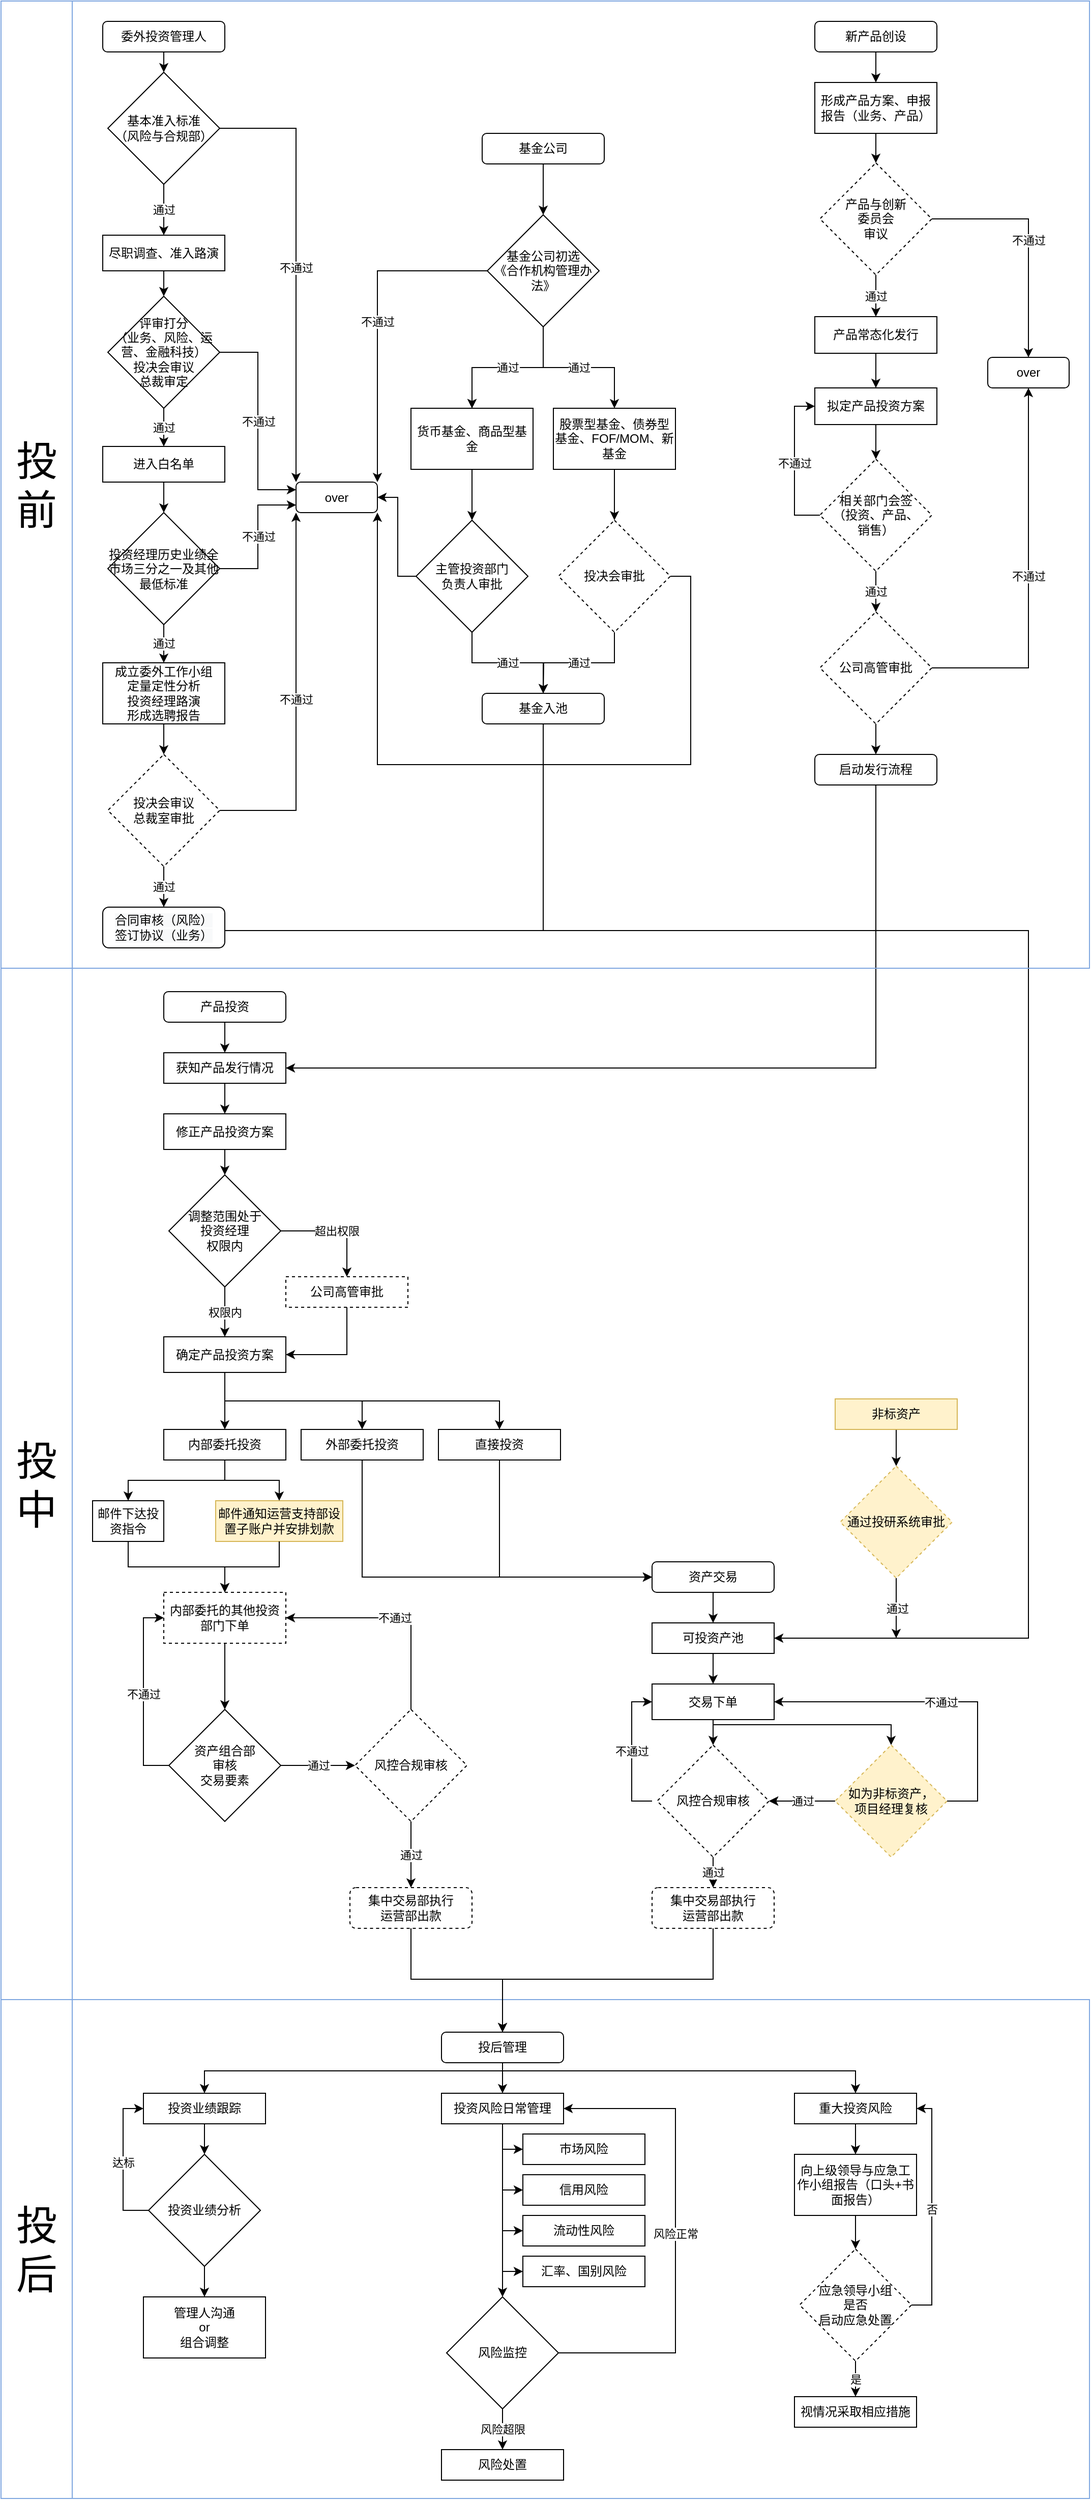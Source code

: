<mxfile version="14.1.8" type="github">
  <diagram id="uhXueF3WpJiIvvkvNbeo" name="Page-1">
    <mxGraphModel dx="976" dy="619" grid="1" gridSize="10" guides="1" tooltips="1" connect="1" arrows="1" fold="1" page="1" pageScale="1" pageWidth="827" pageHeight="1169" math="0" shadow="0">
      <root>
        <mxCell id="0" />
        <mxCell id="1" parent="0" />
        <mxCell id="JYWzP_5s_lCYPq6KCB7E-22" value="通过" style="edgeStyle=orthogonalEdgeStyle;rounded=0;orthogonalLoop=1;jettySize=auto;html=1;" parent="1" source="JYWzP_5s_lCYPq6KCB7E-2" target="JYWzP_5s_lCYPq6KCB7E-13" edge="1">
          <mxGeometry relative="1" as="geometry" />
        </mxCell>
        <mxCell id="JYWzP_5s_lCYPq6KCB7E-32" value="不通过" style="edgeStyle=orthogonalEdgeStyle;rounded=0;orthogonalLoop=1;jettySize=auto;html=1;entryX=0;entryY=0;entryDx=0;entryDy=0;" parent="1" source="JYWzP_5s_lCYPq6KCB7E-2" target="JYWzP_5s_lCYPq6KCB7E-31" edge="1">
          <mxGeometry relative="1" as="geometry" />
        </mxCell>
        <mxCell id="JYWzP_5s_lCYPq6KCB7E-2" value="基本准入标准&lt;br&gt;（风险与合规部）" style="rhombus;whiteSpace=wrap;html=1;" parent="1" vertex="1">
          <mxGeometry x="245" y="227" width="110" height="110" as="geometry" />
        </mxCell>
        <mxCell id="JYWzP_5s_lCYPq6KCB7E-3" value="" style="endArrow=classic;html=1;exitX=0.5;exitY=1;exitDx=0;exitDy=0;exitPerimeter=0;" parent="1" source="JYWzP_5s_lCYPq6KCB7E-21" target="JYWzP_5s_lCYPq6KCB7E-2" edge="1">
          <mxGeometry width="50" height="50" relative="1" as="geometry">
            <mxPoint x="300" y="187" as="sourcePoint" />
            <mxPoint x="610" y="297" as="targetPoint" />
          </mxGeometry>
        </mxCell>
        <mxCell id="JYWzP_5s_lCYPq6KCB7E-17" value="" style="edgeStyle=orthogonalEdgeStyle;rounded=0;orthogonalLoop=1;jettySize=auto;html=1;" parent="1" source="JYWzP_5s_lCYPq6KCB7E-13" target="JYWzP_5s_lCYPq6KCB7E-16" edge="1">
          <mxGeometry relative="1" as="geometry" />
        </mxCell>
        <mxCell id="JYWzP_5s_lCYPq6KCB7E-13" value="尽职调查、准入路演" style="whiteSpace=wrap;html=1;" parent="1" vertex="1">
          <mxGeometry x="240" y="387" width="120" height="35" as="geometry" />
        </mxCell>
        <mxCell id="JYWzP_5s_lCYPq6KCB7E-19" value="通过" style="edgeStyle=orthogonalEdgeStyle;rounded=0;orthogonalLoop=1;jettySize=auto;html=1;" parent="1" source="JYWzP_5s_lCYPq6KCB7E-16" target="JYWzP_5s_lCYPq6KCB7E-18" edge="1">
          <mxGeometry relative="1" as="geometry" />
        </mxCell>
        <mxCell id="JYWzP_5s_lCYPq6KCB7E-33" value="不通过" style="edgeStyle=orthogonalEdgeStyle;rounded=0;orthogonalLoop=1;jettySize=auto;html=1;entryX=0;entryY=0.25;entryDx=0;entryDy=0;" parent="1" source="JYWzP_5s_lCYPq6KCB7E-16" target="JYWzP_5s_lCYPq6KCB7E-31" edge="1">
          <mxGeometry relative="1" as="geometry">
            <mxPoint x="520" y="497" as="targetPoint" />
          </mxGeometry>
        </mxCell>
        <mxCell id="JYWzP_5s_lCYPq6KCB7E-16" value="评审打分&lt;br&gt;（业务、风险、运营、金融科技）&lt;br&gt;投决会审议&lt;br&gt;总裁审定" style="rhombus;whiteSpace=wrap;html=1;" parent="1" vertex="1">
          <mxGeometry x="245" y="447" width="110" height="110" as="geometry" />
        </mxCell>
        <mxCell id="JYWzP_5s_lCYPq6KCB7E-24" value="" style="edgeStyle=orthogonalEdgeStyle;rounded=0;orthogonalLoop=1;jettySize=auto;html=1;" parent="1" source="JYWzP_5s_lCYPq6KCB7E-18" target="JYWzP_5s_lCYPq6KCB7E-23" edge="1">
          <mxGeometry relative="1" as="geometry" />
        </mxCell>
        <mxCell id="JYWzP_5s_lCYPq6KCB7E-18" value="进入白名单" style="whiteSpace=wrap;html=1;" parent="1" vertex="1">
          <mxGeometry x="240" y="594.5" width="120" height="35" as="geometry" />
        </mxCell>
        <mxCell id="JYWzP_5s_lCYPq6KCB7E-21" value="委外投资管理人" style="rounded=1;whiteSpace=wrap;html=1;" parent="1" vertex="1">
          <mxGeometry x="240" y="177" width="120" height="30" as="geometry" />
        </mxCell>
        <mxCell id="JYWzP_5s_lCYPq6KCB7E-26" value="通过" style="edgeStyle=orthogonalEdgeStyle;rounded=0;orthogonalLoop=1;jettySize=auto;html=1;exitX=0.5;exitY=1;exitDx=0;exitDy=0;" parent="1" source="JYWzP_5s_lCYPq6KCB7E-23" target="JYWzP_5s_lCYPq6KCB7E-25" edge="1">
          <mxGeometry relative="1" as="geometry">
            <mxPoint x="300" y="818" as="sourcePoint" />
          </mxGeometry>
        </mxCell>
        <mxCell id="JYWzP_5s_lCYPq6KCB7E-34" value="不通过" style="edgeStyle=orthogonalEdgeStyle;rounded=0;orthogonalLoop=1;jettySize=auto;html=1;entryX=0;entryY=0.75;entryDx=0;entryDy=0;" parent="1" source="JYWzP_5s_lCYPq6KCB7E-23" target="JYWzP_5s_lCYPq6KCB7E-31" edge="1">
          <mxGeometry relative="1" as="geometry" />
        </mxCell>
        <mxCell id="JYWzP_5s_lCYPq6KCB7E-23" value="投资经理历史业绩全市场三分之一及其他最低标准" style="rhombus;whiteSpace=wrap;html=1;" parent="1" vertex="1">
          <mxGeometry x="245" y="659.5" width="110" height="110" as="geometry" />
        </mxCell>
        <mxCell id="JYWzP_5s_lCYPq6KCB7E-28" value="" style="edgeStyle=orthogonalEdgeStyle;rounded=0;orthogonalLoop=1;jettySize=auto;html=1;" parent="1" source="JYWzP_5s_lCYPq6KCB7E-25" target="JYWzP_5s_lCYPq6KCB7E-27" edge="1">
          <mxGeometry relative="1" as="geometry" />
        </mxCell>
        <mxCell id="JYWzP_5s_lCYPq6KCB7E-25" value="成立委外工作小组&lt;br&gt;定量定性分析&lt;br&gt;投资经理路演&lt;br&gt;形成选聘报告" style="whiteSpace=wrap;html=1;" parent="1" vertex="1">
          <mxGeometry x="240" y="807" width="120" height="60" as="geometry" />
        </mxCell>
        <mxCell id="JYWzP_5s_lCYPq6KCB7E-30" value="通过" style="edgeStyle=orthogonalEdgeStyle;rounded=0;orthogonalLoop=1;jettySize=auto;html=1;entryX=0.5;entryY=0;entryDx=0;entryDy=0;" parent="1" source="JYWzP_5s_lCYPq6KCB7E-27" target="JYWzP_5s_lCYPq6KCB7E-52" edge="1">
          <mxGeometry relative="1" as="geometry">
            <mxPoint x="300" y="1097" as="targetPoint" />
          </mxGeometry>
        </mxCell>
        <mxCell id="JYWzP_5s_lCYPq6KCB7E-35" value="不通过" style="edgeStyle=orthogonalEdgeStyle;rounded=0;orthogonalLoop=1;jettySize=auto;html=1;entryX=0;entryY=1;entryDx=0;entryDy=0;" parent="1" source="JYWzP_5s_lCYPq6KCB7E-27" target="JYWzP_5s_lCYPq6KCB7E-31" edge="1">
          <mxGeometry relative="1" as="geometry" />
        </mxCell>
        <mxCell id="JYWzP_5s_lCYPq6KCB7E-27" value="投决会审议&lt;br&gt;总裁室审批" style="rhombus;whiteSpace=wrap;html=1;dashed=1;" parent="1" vertex="1">
          <mxGeometry x="245" y="897" width="110" height="110" as="geometry" />
        </mxCell>
        <mxCell id="JYWzP_5s_lCYPq6KCB7E-31" value="over" style="rounded=1;whiteSpace=wrap;html=1;" parent="1" vertex="1">
          <mxGeometry x="430" y="629.5" width="80" height="30" as="geometry" />
        </mxCell>
        <mxCell id="JYWzP_5s_lCYPq6KCB7E-38" value="" style="edgeStyle=orthogonalEdgeStyle;rounded=0;orthogonalLoop=1;jettySize=auto;html=1;entryX=0.5;entryY=0;entryDx=0;entryDy=0;" parent="1" source="JYWzP_5s_lCYPq6KCB7E-36" target="JYWzP_5s_lCYPq6KCB7E-39" edge="1">
          <mxGeometry relative="1" as="geometry">
            <mxPoint x="673" y="372" as="targetPoint" />
          </mxGeometry>
        </mxCell>
        <mxCell id="JYWzP_5s_lCYPq6KCB7E-36" value="基金公司" style="rounded=1;whiteSpace=wrap;html=1;" parent="1" vertex="1">
          <mxGeometry x="613" y="287" width="120" height="30" as="geometry" />
        </mxCell>
        <mxCell id="JYWzP_5s_lCYPq6KCB7E-41" value="" style="edgeStyle=orthogonalEdgeStyle;rounded=0;orthogonalLoop=1;jettySize=auto;html=1;" parent="1" source="JYWzP_5s_lCYPq6KCB7E-39" target="JYWzP_5s_lCYPq6KCB7E-40" edge="1">
          <mxGeometry relative="1" as="geometry" />
        </mxCell>
        <mxCell id="JYWzP_5s_lCYPq6KCB7E-42" value="通过" style="edgeStyle=orthogonalEdgeStyle;rounded=0;orthogonalLoop=1;jettySize=auto;html=1;" parent="1" source="JYWzP_5s_lCYPq6KCB7E-39" target="JYWzP_5s_lCYPq6KCB7E-40" edge="1">
          <mxGeometry relative="1" as="geometry" />
        </mxCell>
        <mxCell id="JYWzP_5s_lCYPq6KCB7E-44" value="通过" style="edgeStyle=orthogonalEdgeStyle;rounded=0;orthogonalLoop=1;jettySize=auto;html=1;" parent="1" source="JYWzP_5s_lCYPq6KCB7E-39" target="JYWzP_5s_lCYPq6KCB7E-43" edge="1">
          <mxGeometry relative="1" as="geometry" />
        </mxCell>
        <mxCell id="JYWzP_5s_lCYPq6KCB7E-55" value="不通过" style="edgeStyle=orthogonalEdgeStyle;rounded=0;orthogonalLoop=1;jettySize=auto;html=1;entryX=1;entryY=0;entryDx=0;entryDy=0;" parent="1" source="JYWzP_5s_lCYPq6KCB7E-39" target="JYWzP_5s_lCYPq6KCB7E-31" edge="1">
          <mxGeometry relative="1" as="geometry">
            <mxPoint x="540" y="729.5" as="targetPoint" />
          </mxGeometry>
        </mxCell>
        <mxCell id="JYWzP_5s_lCYPq6KCB7E-39" value="基金公司初选&lt;br&gt;《合作机构管理办法》" style="rhombus;whiteSpace=wrap;html=1;" parent="1" vertex="1">
          <mxGeometry x="618" y="367" width="110" height="110" as="geometry" />
        </mxCell>
        <mxCell id="JYWzP_5s_lCYPq6KCB7E-46" value="" style="edgeStyle=orthogonalEdgeStyle;rounded=0;orthogonalLoop=1;jettySize=auto;html=1;" parent="1" source="JYWzP_5s_lCYPq6KCB7E-40" target="JYWzP_5s_lCYPq6KCB7E-45" edge="1">
          <mxGeometry relative="1" as="geometry" />
        </mxCell>
        <mxCell id="JYWzP_5s_lCYPq6KCB7E-40" value="货币基金、商品型基金" style="whiteSpace=wrap;html=1;" parent="1" vertex="1">
          <mxGeometry x="543" y="557" width="120" height="60" as="geometry" />
        </mxCell>
        <mxCell id="JYWzP_5s_lCYPq6KCB7E-48" value="" style="edgeStyle=orthogonalEdgeStyle;rounded=0;orthogonalLoop=1;jettySize=auto;html=1;" parent="1" source="JYWzP_5s_lCYPq6KCB7E-43" target="JYWzP_5s_lCYPq6KCB7E-47" edge="1">
          <mxGeometry relative="1" as="geometry" />
        </mxCell>
        <mxCell id="JYWzP_5s_lCYPq6KCB7E-43" value="股票型基金、债券型基金、FOF/MOM、新基金" style="whiteSpace=wrap;html=1;" parent="1" vertex="1">
          <mxGeometry x="683" y="557" width="120" height="60" as="geometry" />
        </mxCell>
        <mxCell id="JYWzP_5s_lCYPq6KCB7E-53" value="通过" style="edgeStyle=orthogonalEdgeStyle;rounded=0;orthogonalLoop=1;jettySize=auto;html=1;entryX=0.5;entryY=0;entryDx=0;entryDy=0;" parent="1" source="JYWzP_5s_lCYPq6KCB7E-45" target="JYWzP_5s_lCYPq6KCB7E-51" edge="1">
          <mxGeometry relative="1" as="geometry" />
        </mxCell>
        <mxCell id="JYWzP_5s_lCYPq6KCB7E-58" style="edgeStyle=orthogonalEdgeStyle;rounded=0;orthogonalLoop=1;jettySize=auto;html=1;entryX=1;entryY=0.5;entryDx=0;entryDy=0;" parent="1" source="JYWzP_5s_lCYPq6KCB7E-45" target="JYWzP_5s_lCYPq6KCB7E-31" edge="1">
          <mxGeometry relative="1" as="geometry">
            <Array as="points">
              <mxPoint x="530" y="722" />
              <mxPoint x="530" y="644" />
            </Array>
          </mxGeometry>
        </mxCell>
        <mxCell id="JYWzP_5s_lCYPq6KCB7E-45" value="主管投资部门&lt;br&gt;负责人审批" style="rhombus;whiteSpace=wrap;html=1;" parent="1" vertex="1">
          <mxGeometry x="548" y="667" width="110" height="110" as="geometry" />
        </mxCell>
        <mxCell id="JYWzP_5s_lCYPq6KCB7E-54" value="通过" style="edgeStyle=orthogonalEdgeStyle;rounded=0;orthogonalLoop=1;jettySize=auto;html=1;exitX=0.5;exitY=1;exitDx=0;exitDy=0;" parent="1" source="JYWzP_5s_lCYPq6KCB7E-47" edge="1">
          <mxGeometry relative="1" as="geometry">
            <mxPoint x="673" y="837" as="targetPoint" />
          </mxGeometry>
        </mxCell>
        <mxCell id="JYWzP_5s_lCYPq6KCB7E-59" style="edgeStyle=orthogonalEdgeStyle;rounded=0;orthogonalLoop=1;jettySize=auto;html=1;entryX=1;entryY=1;entryDx=0;entryDy=0;exitX=1;exitY=0.5;exitDx=0;exitDy=0;" parent="1" source="JYWzP_5s_lCYPq6KCB7E-47" target="JYWzP_5s_lCYPq6KCB7E-31" edge="1">
          <mxGeometry relative="1" as="geometry">
            <Array as="points">
              <mxPoint x="818" y="722" />
              <mxPoint x="818" y="907" />
              <mxPoint x="510" y="907" />
            </Array>
          </mxGeometry>
        </mxCell>
        <mxCell id="JYWzP_5s_lCYPq6KCB7E-47" value="投决会审批" style="rhombus;whiteSpace=wrap;html=1;dashed=1;" parent="1" vertex="1">
          <mxGeometry x="688" y="667" width="110" height="110" as="geometry" />
        </mxCell>
        <mxCell id="JYWzP_5s_lCYPq6KCB7E-110" style="edgeStyle=orthogonalEdgeStyle;rounded=0;orthogonalLoop=1;jettySize=auto;html=1;exitX=0.5;exitY=1;exitDx=0;exitDy=0;entryX=1;entryY=0.5;entryDx=0;entryDy=0;" parent="1" source="JYWzP_5s_lCYPq6KCB7E-51" target="JYWzP_5s_lCYPq6KCB7E-105" edge="1">
          <mxGeometry relative="1" as="geometry">
            <mxPoint x="1720" y="1587" as="targetPoint" />
            <Array as="points">
              <mxPoint x="673" y="1070" />
              <mxPoint x="1150" y="1070" />
              <mxPoint x="1150" y="1765" />
            </Array>
          </mxGeometry>
        </mxCell>
        <mxCell id="JYWzP_5s_lCYPq6KCB7E-51" value="基金入池" style="rounded=1;whiteSpace=wrap;html=1;" parent="1" vertex="1">
          <mxGeometry x="613" y="837" width="120" height="30" as="geometry" />
        </mxCell>
        <mxCell id="JYWzP_5s_lCYPq6KCB7E-109" style="edgeStyle=orthogonalEdgeStyle;rounded=0;orthogonalLoop=1;jettySize=auto;html=1;entryX=0;entryY=0.5;entryDx=0;entryDy=0;exitX=1;exitY=0.5;exitDx=0;exitDy=0;" parent="1" source="JYWzP_5s_lCYPq6KCB7E-52" target="JYWzP_5s_lCYPq6KCB7E-105" edge="1">
          <mxGeometry relative="1" as="geometry">
            <Array as="points">
              <mxPoint x="360" y="1070" />
              <mxPoint x="1150" y="1070" />
              <mxPoint x="1150" y="1765" />
            </Array>
          </mxGeometry>
        </mxCell>
        <mxCell id="JYWzP_5s_lCYPq6KCB7E-52" value="&#xa;&#xa;&lt;span style=&quot;color: rgb(0, 0, 0); font-family: helvetica; font-size: 12px; font-style: normal; font-weight: 400; letter-spacing: normal; text-align: center; text-indent: 0px; text-transform: none; word-spacing: 0px; background-color: rgb(248, 249, 250); display: inline; float: none;&quot;&gt;合同审核（风险）&lt;/span&gt;&lt;br style=&quot;color: rgb(0, 0, 0); font-family: helvetica; font-size: 12px; font-style: normal; font-weight: 400; letter-spacing: normal; text-align: center; text-indent: 0px; text-transform: none; word-spacing: 0px; background-color: rgb(248, 249, 250);&quot;&gt;&lt;span style=&quot;color: rgb(0, 0, 0); font-family: helvetica; font-size: 12px; font-style: normal; font-weight: 400; letter-spacing: normal; text-align: center; text-indent: 0px; text-transform: none; word-spacing: 0px; background-color: rgb(248, 249, 250); display: inline; float: none;&quot;&gt;签订协议（业务）&lt;/span&gt;&#xa;&#xa;" style="rounded=1;whiteSpace=wrap;html=1;" parent="1" vertex="1">
          <mxGeometry x="240" y="1047" width="120" height="40" as="geometry" />
        </mxCell>
        <mxCell id="JYWzP_5s_lCYPq6KCB7E-65" style="edgeStyle=orthogonalEdgeStyle;rounded=0;orthogonalLoop=1;jettySize=auto;html=1;entryX=0.5;entryY=0;entryDx=0;entryDy=0;" parent="1" source="JYWzP_5s_lCYPq6KCB7E-61" target="JYWzP_5s_lCYPq6KCB7E-62" edge="1">
          <mxGeometry relative="1" as="geometry" />
        </mxCell>
        <mxCell id="JYWzP_5s_lCYPq6KCB7E-61" value="新产品创设" style="rounded=1;whiteSpace=wrap;html=1;" parent="1" vertex="1">
          <mxGeometry x="940" y="177" width="120" height="30" as="geometry" />
        </mxCell>
        <mxCell id="JYWzP_5s_lCYPq6KCB7E-64" value="" style="edgeStyle=orthogonalEdgeStyle;rounded=0;orthogonalLoop=1;jettySize=auto;html=1;" parent="1" source="JYWzP_5s_lCYPq6KCB7E-62" target="JYWzP_5s_lCYPq6KCB7E-63" edge="1">
          <mxGeometry relative="1" as="geometry" />
        </mxCell>
        <mxCell id="JYWzP_5s_lCYPq6KCB7E-62" value="形成产品方案、申报报告（业务、产品）" style="rounded=0;whiteSpace=wrap;html=1;" parent="1" vertex="1">
          <mxGeometry x="940" y="237" width="120" height="50" as="geometry" />
        </mxCell>
        <mxCell id="JYWzP_5s_lCYPq6KCB7E-68" value="通过" style="edgeStyle=orthogonalEdgeStyle;rounded=0;orthogonalLoop=1;jettySize=auto;html=1;" parent="1" source="JYWzP_5s_lCYPq6KCB7E-63" target="JYWzP_5s_lCYPq6KCB7E-67" edge="1">
          <mxGeometry relative="1" as="geometry" />
        </mxCell>
        <mxCell id="JYWzP_5s_lCYPq6KCB7E-79" value="不通过" style="edgeStyle=orthogonalEdgeStyle;rounded=0;orthogonalLoop=1;jettySize=auto;html=1;entryX=0.5;entryY=0;entryDx=0;entryDy=0;" parent="1" source="JYWzP_5s_lCYPq6KCB7E-63" target="JYWzP_5s_lCYPq6KCB7E-78" edge="1">
          <mxGeometry relative="1" as="geometry" />
        </mxCell>
        <mxCell id="JYWzP_5s_lCYPq6KCB7E-63" value="产品与创新&lt;br&gt;委员会&lt;br&gt;审议" style="rhombus;whiteSpace=wrap;html=1;rounded=0;dashed=1;" parent="1" vertex="1">
          <mxGeometry x="945" y="316" width="110" height="110" as="geometry" />
        </mxCell>
        <mxCell id="JYWzP_5s_lCYPq6KCB7E-70" value="" style="edgeStyle=orthogonalEdgeStyle;rounded=0;orthogonalLoop=1;jettySize=auto;html=1;" parent="1" source="JYWzP_5s_lCYPq6KCB7E-67" target="JYWzP_5s_lCYPq6KCB7E-69" edge="1">
          <mxGeometry relative="1" as="geometry" />
        </mxCell>
        <mxCell id="JYWzP_5s_lCYPq6KCB7E-67" value="产品常态化发行" style="whiteSpace=wrap;html=1;rounded=0;" parent="1" vertex="1">
          <mxGeometry x="940" y="467" width="120" height="36" as="geometry" />
        </mxCell>
        <mxCell id="JYWzP_5s_lCYPq6KCB7E-72" value="" style="edgeStyle=orthogonalEdgeStyle;rounded=0;orthogonalLoop=1;jettySize=auto;html=1;" parent="1" source="JYWzP_5s_lCYPq6KCB7E-69" target="JYWzP_5s_lCYPq6KCB7E-71" edge="1">
          <mxGeometry relative="1" as="geometry" />
        </mxCell>
        <mxCell id="JYWzP_5s_lCYPq6KCB7E-69" value="拟定产品投资方案" style="whiteSpace=wrap;html=1;rounded=0;" parent="1" vertex="1">
          <mxGeometry x="940" y="537" width="120" height="36" as="geometry" />
        </mxCell>
        <mxCell id="JYWzP_5s_lCYPq6KCB7E-74" value="通过" style="edgeStyle=orthogonalEdgeStyle;rounded=0;orthogonalLoop=1;jettySize=auto;html=1;" parent="1" source="JYWzP_5s_lCYPq6KCB7E-71" target="JYWzP_5s_lCYPq6KCB7E-73" edge="1">
          <mxGeometry relative="1" as="geometry" />
        </mxCell>
        <mxCell id="JYWzP_5s_lCYPq6KCB7E-75" value="不通过" style="edgeStyle=orthogonalEdgeStyle;rounded=0;orthogonalLoop=1;jettySize=auto;html=1;entryX=0;entryY=0.5;entryDx=0;entryDy=0;exitX=0;exitY=0.5;exitDx=0;exitDy=0;" parent="1" source="JYWzP_5s_lCYPq6KCB7E-71" target="JYWzP_5s_lCYPq6KCB7E-69" edge="1">
          <mxGeometry relative="1" as="geometry" />
        </mxCell>
        <mxCell id="JYWzP_5s_lCYPq6KCB7E-71" value="相关部门会签&lt;br&gt;（投资、产品、&lt;br&gt;销售）" style="rhombus;whiteSpace=wrap;html=1;rounded=0;dashed=1;" parent="1" vertex="1">
          <mxGeometry x="945" y="607" width="110" height="110" as="geometry" />
        </mxCell>
        <mxCell id="JYWzP_5s_lCYPq6KCB7E-77" value="" style="edgeStyle=orthogonalEdgeStyle;rounded=0;orthogonalLoop=1;jettySize=auto;html=1;entryX=0.5;entryY=0;entryDx=0;entryDy=0;" parent="1" source="JYWzP_5s_lCYPq6KCB7E-73" target="JYWzP_5s_lCYPq6KCB7E-81" edge="1">
          <mxGeometry relative="1" as="geometry">
            <mxPoint x="1000" y="901" as="targetPoint" />
          </mxGeometry>
        </mxCell>
        <mxCell id="JYWzP_5s_lCYPq6KCB7E-80" value="不通过" style="edgeStyle=orthogonalEdgeStyle;rounded=0;orthogonalLoop=1;jettySize=auto;html=1;entryX=0.5;entryY=1;entryDx=0;entryDy=0;" parent="1" source="JYWzP_5s_lCYPq6KCB7E-73" target="JYWzP_5s_lCYPq6KCB7E-78" edge="1">
          <mxGeometry relative="1" as="geometry" />
        </mxCell>
        <mxCell id="JYWzP_5s_lCYPq6KCB7E-73" value="公司高管审批" style="rhombus;whiteSpace=wrap;html=1;rounded=0;dashed=1;" parent="1" vertex="1">
          <mxGeometry x="945" y="757" width="110" height="110" as="geometry" />
        </mxCell>
        <mxCell id="JYWzP_5s_lCYPq6KCB7E-78" value="over" style="rounded=1;whiteSpace=wrap;html=1;" parent="1" vertex="1">
          <mxGeometry x="1110" y="507" width="80" height="30" as="geometry" />
        </mxCell>
        <mxCell id="JYWzP_5s_lCYPq6KCB7E-85" style="edgeStyle=orthogonalEdgeStyle;rounded=0;orthogonalLoop=1;jettySize=auto;html=1;entryX=1;entryY=0.5;entryDx=0;entryDy=0;" parent="1" source="JYWzP_5s_lCYPq6KCB7E-81" target="JYWzP_5s_lCYPq6KCB7E-83" edge="1">
          <mxGeometry relative="1" as="geometry">
            <Array as="points">
              <mxPoint x="1000" y="1205" />
            </Array>
          </mxGeometry>
        </mxCell>
        <mxCell id="JYWzP_5s_lCYPq6KCB7E-81" value="启动发行流程" style="rounded=1;whiteSpace=wrap;html=1;" parent="1" vertex="1">
          <mxGeometry x="940" y="897" width="120" height="30" as="geometry" />
        </mxCell>
        <mxCell id="JYWzP_5s_lCYPq6KCB7E-84" style="edgeStyle=orthogonalEdgeStyle;rounded=0;orthogonalLoop=1;jettySize=auto;html=1;exitX=0.5;exitY=1;exitDx=0;exitDy=0;entryX=0.5;entryY=0;entryDx=0;entryDy=0;" parent="1" source="JYWzP_5s_lCYPq6KCB7E-82" target="JYWzP_5s_lCYPq6KCB7E-83" edge="1">
          <mxGeometry relative="1" as="geometry" />
        </mxCell>
        <mxCell id="JYWzP_5s_lCYPq6KCB7E-82" value="产品投资" style="rounded=1;whiteSpace=wrap;html=1;" parent="1" vertex="1">
          <mxGeometry x="300" y="1130" width="120" height="30" as="geometry" />
        </mxCell>
        <mxCell id="JYWzP_5s_lCYPq6KCB7E-87" value="" style="edgeStyle=orthogonalEdgeStyle;rounded=0;orthogonalLoop=1;jettySize=auto;html=1;" parent="1" source="JYWzP_5s_lCYPq6KCB7E-83" target="JYWzP_5s_lCYPq6KCB7E-86" edge="1">
          <mxGeometry relative="1" as="geometry" />
        </mxCell>
        <mxCell id="JYWzP_5s_lCYPq6KCB7E-83" value="获知产品发行情况" style="rounded=0;whiteSpace=wrap;html=1;" parent="1" vertex="1">
          <mxGeometry x="300" y="1190" width="120" height="30" as="geometry" />
        </mxCell>
        <mxCell id="JYWzP_5s_lCYPq6KCB7E-90" value="" style="edgeStyle=orthogonalEdgeStyle;rounded=0;orthogonalLoop=1;jettySize=auto;html=1;" parent="1" source="JYWzP_5s_lCYPq6KCB7E-86" target="JYWzP_5s_lCYPq6KCB7E-89" edge="1">
          <mxGeometry relative="1" as="geometry" />
        </mxCell>
        <mxCell id="JYWzP_5s_lCYPq6KCB7E-86" value="修正产品投资方案" style="whiteSpace=wrap;html=1;rounded=0;" parent="1" vertex="1">
          <mxGeometry x="300" y="1250" width="120" height="35" as="geometry" />
        </mxCell>
        <mxCell id="JYWzP_5s_lCYPq6KCB7E-92" value="权限内" style="edgeStyle=orthogonalEdgeStyle;rounded=0;orthogonalLoop=1;jettySize=auto;html=1;" parent="1" source="JYWzP_5s_lCYPq6KCB7E-89" target="JYWzP_5s_lCYPq6KCB7E-91" edge="1">
          <mxGeometry relative="1" as="geometry" />
        </mxCell>
        <mxCell id="JYWzP_5s_lCYPq6KCB7E-94" value="超出权限" style="edgeStyle=orthogonalEdgeStyle;rounded=0;orthogonalLoop=1;jettySize=auto;html=1;entryX=0.5;entryY=0;entryDx=0;entryDy=0;" parent="1" source="JYWzP_5s_lCYPq6KCB7E-89" target="JYWzP_5s_lCYPq6KCB7E-93" edge="1">
          <mxGeometry relative="1" as="geometry" />
        </mxCell>
        <mxCell id="JYWzP_5s_lCYPq6KCB7E-89" value="调整范围处于&lt;br&gt;投资经理&lt;br&gt;权限内" style="rhombus;whiteSpace=wrap;html=1;rounded=0;" parent="1" vertex="1">
          <mxGeometry x="305" y="1310" width="110" height="110" as="geometry" />
        </mxCell>
        <mxCell id="JYWzP_5s_lCYPq6KCB7E-99" style="edgeStyle=orthogonalEdgeStyle;rounded=0;orthogonalLoop=1;jettySize=auto;html=1;entryX=0.5;entryY=0;entryDx=0;entryDy=0;" parent="1" source="JYWzP_5s_lCYPq6KCB7E-91" target="JYWzP_5s_lCYPq6KCB7E-96" edge="1">
          <mxGeometry relative="1" as="geometry" />
        </mxCell>
        <mxCell id="JYWzP_5s_lCYPq6KCB7E-100" style="edgeStyle=orthogonalEdgeStyle;rounded=0;orthogonalLoop=1;jettySize=auto;html=1;exitX=0.5;exitY=1;exitDx=0;exitDy=0;entryX=0.5;entryY=0;entryDx=0;entryDy=0;" parent="1" source="JYWzP_5s_lCYPq6KCB7E-91" target="JYWzP_5s_lCYPq6KCB7E-98" edge="1">
          <mxGeometry relative="1" as="geometry" />
        </mxCell>
        <mxCell id="JYWzP_5s_lCYPq6KCB7E-101" style="edgeStyle=orthogonalEdgeStyle;rounded=0;orthogonalLoop=1;jettySize=auto;html=1;exitX=0.5;exitY=1;exitDx=0;exitDy=0;" parent="1" source="JYWzP_5s_lCYPq6KCB7E-91" target="JYWzP_5s_lCYPq6KCB7E-97" edge="1">
          <mxGeometry relative="1" as="geometry" />
        </mxCell>
        <mxCell id="JYWzP_5s_lCYPq6KCB7E-91" value="确定产品投资方案" style="whiteSpace=wrap;html=1;rounded=0;" parent="1" vertex="1">
          <mxGeometry x="300" y="1469" width="120" height="35" as="geometry" />
        </mxCell>
        <mxCell id="JYWzP_5s_lCYPq6KCB7E-95" style="edgeStyle=orthogonalEdgeStyle;rounded=0;orthogonalLoop=1;jettySize=auto;html=1;exitX=0.5;exitY=1;exitDx=0;exitDy=0;entryX=1;entryY=0.5;entryDx=0;entryDy=0;" parent="1" source="JYWzP_5s_lCYPq6KCB7E-93" target="JYWzP_5s_lCYPq6KCB7E-91" edge="1">
          <mxGeometry relative="1" as="geometry" />
        </mxCell>
        <mxCell id="JYWzP_5s_lCYPq6KCB7E-93" value="公司高管审批" style="rounded=0;whiteSpace=wrap;html=1;dashed=1;" parent="1" vertex="1">
          <mxGeometry x="420" y="1410" width="120" height="30" as="geometry" />
        </mxCell>
        <mxCell id="JYWzP_5s_lCYPq6KCB7E-103" value="" style="edgeStyle=orthogonalEdgeStyle;rounded=0;orthogonalLoop=1;jettySize=auto;html=1;entryX=0.5;entryY=0;entryDx=0;entryDy=0;" parent="1" source="JYWzP_5s_lCYPq6KCB7E-96" target="JYWzP_5s_lCYPq6KCB7E-111" edge="1">
          <mxGeometry relative="1" as="geometry">
            <mxPoint x="360" y="1620" as="targetPoint" />
          </mxGeometry>
        </mxCell>
        <mxCell id="JYWzP_5s_lCYPq6KCB7E-96" value="内部委托投资" style="rounded=0;whiteSpace=wrap;html=1;" parent="1" vertex="1">
          <mxGeometry x="300" y="1560" width="120" height="30" as="geometry" />
        </mxCell>
        <mxCell id="JYWzP_5s_lCYPq6KCB7E-107" style="edgeStyle=orthogonalEdgeStyle;rounded=0;orthogonalLoop=1;jettySize=auto;html=1;exitX=0.5;exitY=1;exitDx=0;exitDy=0;entryX=0;entryY=0.5;entryDx=0;entryDy=0;" parent="1" source="JYWzP_5s_lCYPq6KCB7E-97" target="JYWzP_5s_lCYPq6KCB7E-104" edge="1">
          <mxGeometry relative="1" as="geometry">
            <mxPoint x="780.0" y="1710" as="targetPoint" />
          </mxGeometry>
        </mxCell>
        <mxCell id="JYWzP_5s_lCYPq6KCB7E-97" value="直接投资" style="rounded=0;whiteSpace=wrap;html=1;" parent="1" vertex="1">
          <mxGeometry x="570" y="1560" width="120" height="30" as="geometry" />
        </mxCell>
        <mxCell id="JYWzP_5s_lCYPq6KCB7E-106" style="edgeStyle=orthogonalEdgeStyle;rounded=0;orthogonalLoop=1;jettySize=auto;html=1;entryX=0;entryY=0.5;entryDx=0;entryDy=0;exitX=0.5;exitY=1;exitDx=0;exitDy=0;" parent="1" source="JYWzP_5s_lCYPq6KCB7E-98" target="JYWzP_5s_lCYPq6KCB7E-104" edge="1">
          <mxGeometry relative="1" as="geometry" />
        </mxCell>
        <mxCell id="JYWzP_5s_lCYPq6KCB7E-98" value="外部委托投资" style="rounded=0;whiteSpace=wrap;html=1;" parent="1" vertex="1">
          <mxGeometry x="435" y="1560" width="120" height="30" as="geometry" />
        </mxCell>
        <mxCell id="JYWzP_5s_lCYPq6KCB7E-108" style="edgeStyle=orthogonalEdgeStyle;rounded=0;orthogonalLoop=1;jettySize=auto;html=1;entryX=0.5;entryY=0;entryDx=0;entryDy=0;" parent="1" source="JYWzP_5s_lCYPq6KCB7E-104" target="JYWzP_5s_lCYPq6KCB7E-105" edge="1">
          <mxGeometry relative="1" as="geometry" />
        </mxCell>
        <mxCell id="JYWzP_5s_lCYPq6KCB7E-104" value="资产交易" style="rounded=1;whiteSpace=wrap;html=1;" parent="1" vertex="1">
          <mxGeometry x="780" y="1690" width="120" height="30" as="geometry" />
        </mxCell>
        <mxCell id="JYWzP_5s_lCYPq6KCB7E-122" value="" style="edgeStyle=orthogonalEdgeStyle;rounded=0;orthogonalLoop=1;jettySize=auto;html=1;" parent="1" source="JYWzP_5s_lCYPq6KCB7E-105" target="JYWzP_5s_lCYPq6KCB7E-121" edge="1">
          <mxGeometry relative="1" as="geometry" />
        </mxCell>
        <mxCell id="JYWzP_5s_lCYPq6KCB7E-105" value="可投资产池" style="rounded=0;whiteSpace=wrap;html=1;" parent="1" vertex="1">
          <mxGeometry x="780" y="1750" width="120" height="30" as="geometry" />
        </mxCell>
        <mxCell id="6vEEL5nvhH22npHJUQg5-3" style="edgeStyle=orthogonalEdgeStyle;rounded=0;orthogonalLoop=1;jettySize=auto;html=1;exitX=0.5;exitY=1;exitDx=0;exitDy=0;entryX=0.5;entryY=0;entryDx=0;entryDy=0;" parent="1" source="JYWzP_5s_lCYPq6KCB7E-111" target="6vEEL5nvhH22npHJUQg5-1" edge="1">
          <mxGeometry relative="1" as="geometry" />
        </mxCell>
        <mxCell id="JYWzP_5s_lCYPq6KCB7E-111" value="邮件下达投资指令" style="rounded=1;whiteSpace=wrap;html=1;arcSize=0;" parent="1" vertex="1">
          <mxGeometry x="230" y="1630" width="70" height="40" as="geometry" />
        </mxCell>
        <mxCell id="JYWzP_5s_lCYPq6KCB7E-124" value="" style="edgeStyle=orthogonalEdgeStyle;rounded=0;orthogonalLoop=1;jettySize=auto;html=1;" parent="1" source="JYWzP_5s_lCYPq6KCB7E-121" target="JYWzP_5s_lCYPq6KCB7E-123" edge="1">
          <mxGeometry relative="1" as="geometry" />
        </mxCell>
        <mxCell id="DOJBjLjpz7inYGZmG2fU-12" style="edgeStyle=orthogonalEdgeStyle;rounded=0;orthogonalLoop=1;jettySize=auto;html=1;exitX=0.5;exitY=1;exitDx=0;exitDy=0;entryX=0.5;entryY=0;entryDx=0;entryDy=0;" edge="1" parent="1" source="JYWzP_5s_lCYPq6KCB7E-121" target="DOJBjLjpz7inYGZmG2fU-11">
          <mxGeometry relative="1" as="geometry">
            <Array as="points">
              <mxPoint x="840" y="1850" />
              <mxPoint x="1015" y="1850" />
            </Array>
          </mxGeometry>
        </mxCell>
        <mxCell id="JYWzP_5s_lCYPq6KCB7E-121" value="交易下单" style="whiteSpace=wrap;html=1;rounded=0;" parent="1" vertex="1">
          <mxGeometry x="780" y="1810" width="120" height="35" as="geometry" />
        </mxCell>
        <mxCell id="JYWzP_5s_lCYPq6KCB7E-125" value="不通过" style="edgeStyle=orthogonalEdgeStyle;rounded=0;orthogonalLoop=1;jettySize=auto;html=1;entryX=0;entryY=0.5;entryDx=0;entryDy=0;" parent="1" target="JYWzP_5s_lCYPq6KCB7E-121" edge="1">
          <mxGeometry relative="1" as="geometry">
            <mxPoint x="780" y="1925" as="sourcePoint" />
            <Array as="points">
              <mxPoint x="760" y="1925" />
              <mxPoint x="760" y="1828" />
            </Array>
          </mxGeometry>
        </mxCell>
        <mxCell id="JYWzP_5s_lCYPq6KCB7E-127" value="通过" style="edgeStyle=orthogonalEdgeStyle;rounded=0;orthogonalLoop=1;jettySize=auto;html=1;entryX=0.5;entryY=0;entryDx=0;entryDy=0;" parent="1" source="JYWzP_5s_lCYPq6KCB7E-123" target="JYWzP_5s_lCYPq6KCB7E-126" edge="1">
          <mxGeometry relative="1" as="geometry" />
        </mxCell>
        <mxCell id="JYWzP_5s_lCYPq6KCB7E-123" value="风控合规审核" style="rhombus;whiteSpace=wrap;html=1;rounded=0;dashed=1;" parent="1" vertex="1">
          <mxGeometry x="785" y="1870" width="110" height="110" as="geometry" />
        </mxCell>
        <mxCell id="JYWzP_5s_lCYPq6KCB7E-129" style="edgeStyle=orthogonalEdgeStyle;rounded=0;orthogonalLoop=1;jettySize=auto;html=1;entryX=0.5;entryY=0;entryDx=0;entryDy=0;exitX=0.5;exitY=1;exitDx=0;exitDy=0;" parent="1" source="JYWzP_5s_lCYPq6KCB7E-126" target="JYWzP_5s_lCYPq6KCB7E-128" edge="1">
          <mxGeometry relative="1" as="geometry">
            <Array as="points">
              <mxPoint x="840" y="2100" />
              <mxPoint x="633" y="2100" />
            </Array>
          </mxGeometry>
        </mxCell>
        <mxCell id="JYWzP_5s_lCYPq6KCB7E-126" value="集中交易部执行&lt;br&gt;运营部出款" style="rounded=1;whiteSpace=wrap;html=1;dashed=1;" parent="1" vertex="1">
          <mxGeometry x="780" y="2010" width="120" height="40" as="geometry" />
        </mxCell>
        <mxCell id="6vEEL5nvhH22npHJUQg5-14" style="edgeStyle=orthogonalEdgeStyle;rounded=0;orthogonalLoop=1;jettySize=auto;html=1;exitX=0.5;exitY=1;exitDx=0;exitDy=0;entryX=0.5;entryY=0;entryDx=0;entryDy=0;" parent="1" source="JYWzP_5s_lCYPq6KCB7E-128" target="JYWzP_5s_lCYPq6KCB7E-131" edge="1">
          <mxGeometry relative="1" as="geometry">
            <Array as="points">
              <mxPoint x="633" y="2190" />
              <mxPoint x="340" y="2190" />
            </Array>
          </mxGeometry>
        </mxCell>
        <mxCell id="6vEEL5nvhH22npHJUQg5-24" style="edgeStyle=orthogonalEdgeStyle;rounded=0;orthogonalLoop=1;jettySize=auto;html=1;exitX=0.5;exitY=1;exitDx=0;exitDy=0;entryX=0.5;entryY=0;entryDx=0;entryDy=0;" parent="1" source="JYWzP_5s_lCYPq6KCB7E-128" target="6vEEL5nvhH22npHJUQg5-16" edge="1">
          <mxGeometry relative="1" as="geometry">
            <Array as="points">
              <mxPoint x="633" y="2190" />
              <mxPoint x="980" y="2190" />
            </Array>
          </mxGeometry>
        </mxCell>
        <mxCell id="6vEEL5nvhH22npHJUQg5-26" style="edgeStyle=orthogonalEdgeStyle;rounded=0;orthogonalLoop=1;jettySize=auto;html=1;entryX=0.5;entryY=0;entryDx=0;entryDy=0;" parent="1" source="JYWzP_5s_lCYPq6KCB7E-128" target="JYWzP_5s_lCYPq6KCB7E-139" edge="1">
          <mxGeometry relative="1" as="geometry" />
        </mxCell>
        <mxCell id="JYWzP_5s_lCYPq6KCB7E-128" value="投后管理" style="rounded=1;whiteSpace=wrap;html=1;" parent="1" vertex="1">
          <mxGeometry x="573" y="2152" width="120" height="30" as="geometry" />
        </mxCell>
        <mxCell id="JYWzP_5s_lCYPq6KCB7E-135" value="" style="edgeStyle=orthogonalEdgeStyle;rounded=0;orthogonalLoop=1;jettySize=auto;html=1;" parent="1" source="JYWzP_5s_lCYPq6KCB7E-131" target="JYWzP_5s_lCYPq6KCB7E-134" edge="1">
          <mxGeometry relative="1" as="geometry" />
        </mxCell>
        <mxCell id="JYWzP_5s_lCYPq6KCB7E-131" value="投资业绩跟踪" style="rounded=0;whiteSpace=wrap;html=1;" parent="1" vertex="1">
          <mxGeometry x="280" y="2212" width="120" height="30" as="geometry" />
        </mxCell>
        <mxCell id="JYWzP_5s_lCYPq6KCB7E-136" value="达标" style="edgeStyle=orthogonalEdgeStyle;rounded=0;orthogonalLoop=1;jettySize=auto;html=1;entryX=0;entryY=0.5;entryDx=0;entryDy=0;exitX=0;exitY=0.5;exitDx=0;exitDy=0;" parent="1" source="JYWzP_5s_lCYPq6KCB7E-134" target="JYWzP_5s_lCYPq6KCB7E-131" edge="1">
          <mxGeometry relative="1" as="geometry" />
        </mxCell>
        <mxCell id="JYWzP_5s_lCYPq6KCB7E-138" value="" style="edgeStyle=orthogonalEdgeStyle;rounded=0;orthogonalLoop=1;jettySize=auto;html=1;" parent="1" source="JYWzP_5s_lCYPq6KCB7E-134" target="JYWzP_5s_lCYPq6KCB7E-137" edge="1">
          <mxGeometry relative="1" as="geometry" />
        </mxCell>
        <mxCell id="JYWzP_5s_lCYPq6KCB7E-134" value="投资业绩分析" style="rhombus;whiteSpace=wrap;html=1;rounded=0;" parent="1" vertex="1">
          <mxGeometry x="285" y="2272" width="110" height="110" as="geometry" />
        </mxCell>
        <mxCell id="JYWzP_5s_lCYPq6KCB7E-137" value="管理人沟通&lt;br&gt;or&lt;br&gt;组合调整" style="whiteSpace=wrap;html=1;rounded=0;" parent="1" vertex="1">
          <mxGeometry x="280" y="2412" width="120" height="60" as="geometry" />
        </mxCell>
        <mxCell id="JYWzP_5s_lCYPq6KCB7E-145" style="edgeStyle=orthogonalEdgeStyle;rounded=0;orthogonalLoop=1;jettySize=auto;html=1;entryX=0;entryY=0.5;entryDx=0;entryDy=0;" parent="1" source="JYWzP_5s_lCYPq6KCB7E-139" target="JYWzP_5s_lCYPq6KCB7E-140" edge="1">
          <mxGeometry relative="1" as="geometry">
            <Array as="points">
              <mxPoint x="633" y="2267" />
            </Array>
          </mxGeometry>
        </mxCell>
        <mxCell id="JYWzP_5s_lCYPq6KCB7E-146" style="edgeStyle=orthogonalEdgeStyle;rounded=0;orthogonalLoop=1;jettySize=auto;html=1;exitX=0.5;exitY=1;exitDx=0;exitDy=0;entryX=0;entryY=0.5;entryDx=0;entryDy=0;" parent="1" source="JYWzP_5s_lCYPq6KCB7E-139" target="JYWzP_5s_lCYPq6KCB7E-141" edge="1">
          <mxGeometry relative="1" as="geometry" />
        </mxCell>
        <mxCell id="JYWzP_5s_lCYPq6KCB7E-147" style="edgeStyle=orthogonalEdgeStyle;rounded=0;orthogonalLoop=1;jettySize=auto;html=1;entryX=0;entryY=0.5;entryDx=0;entryDy=0;" parent="1" source="JYWzP_5s_lCYPq6KCB7E-139" target="JYWzP_5s_lCYPq6KCB7E-142" edge="1">
          <mxGeometry relative="1" as="geometry" />
        </mxCell>
        <mxCell id="JYWzP_5s_lCYPq6KCB7E-148" style="edgeStyle=orthogonalEdgeStyle;rounded=0;orthogonalLoop=1;jettySize=auto;html=1;entryX=0;entryY=0.5;entryDx=0;entryDy=0;" parent="1" source="JYWzP_5s_lCYPq6KCB7E-139" target="JYWzP_5s_lCYPq6KCB7E-144" edge="1">
          <mxGeometry relative="1" as="geometry" />
        </mxCell>
        <mxCell id="JYWzP_5s_lCYPq6KCB7E-152" style="edgeStyle=orthogonalEdgeStyle;rounded=0;orthogonalLoop=1;jettySize=auto;html=1;entryX=0.5;entryY=0;entryDx=0;entryDy=0;" parent="1" source="JYWzP_5s_lCYPq6KCB7E-139" target="JYWzP_5s_lCYPq6KCB7E-150" edge="1">
          <mxGeometry relative="1" as="geometry" />
        </mxCell>
        <mxCell id="JYWzP_5s_lCYPq6KCB7E-139" value="投资风险日常管理" style="rounded=0;whiteSpace=wrap;html=1;" parent="1" vertex="1">
          <mxGeometry x="573" y="2212" width="120" height="30" as="geometry" />
        </mxCell>
        <mxCell id="JYWzP_5s_lCYPq6KCB7E-140" value="市场风险" style="rounded=0;whiteSpace=wrap;html=1;" parent="1" vertex="1">
          <mxGeometry x="653" y="2252" width="120" height="30" as="geometry" />
        </mxCell>
        <mxCell id="JYWzP_5s_lCYPq6KCB7E-141" value="信用风险" style="rounded=0;whiteSpace=wrap;html=1;" parent="1" vertex="1">
          <mxGeometry x="653" y="2292" width="120" height="30" as="geometry" />
        </mxCell>
        <mxCell id="JYWzP_5s_lCYPq6KCB7E-143" style="edgeStyle=orthogonalEdgeStyle;rounded=0;orthogonalLoop=1;jettySize=auto;html=1;exitX=0.75;exitY=1;exitDx=0;exitDy=0;" parent="1" source="JYWzP_5s_lCYPq6KCB7E-142" edge="1">
          <mxGeometry relative="1" as="geometry">
            <mxPoint x="753" y="2342" as="targetPoint" />
          </mxGeometry>
        </mxCell>
        <mxCell id="JYWzP_5s_lCYPq6KCB7E-142" value="流动性风险" style="rounded=0;whiteSpace=wrap;html=1;" parent="1" vertex="1">
          <mxGeometry x="653" y="2332" width="120" height="30" as="geometry" />
        </mxCell>
        <mxCell id="JYWzP_5s_lCYPq6KCB7E-144" value="汇率、国别风险" style="rounded=0;whiteSpace=wrap;html=1;" parent="1" vertex="1">
          <mxGeometry x="653" y="2372" width="120" height="30" as="geometry" />
        </mxCell>
        <mxCell id="JYWzP_5s_lCYPq6KCB7E-151" value="风险正常" style="edgeStyle=orthogonalEdgeStyle;rounded=0;orthogonalLoop=1;jettySize=auto;html=1;entryX=1;entryY=0.5;entryDx=0;entryDy=0;exitX=1;exitY=0.5;exitDx=0;exitDy=0;" parent="1" source="JYWzP_5s_lCYPq6KCB7E-150" target="JYWzP_5s_lCYPq6KCB7E-139" edge="1">
          <mxGeometry relative="1" as="geometry">
            <Array as="points">
              <mxPoint x="803" y="2467" />
              <mxPoint x="803" y="2227" />
            </Array>
          </mxGeometry>
        </mxCell>
        <mxCell id="JYWzP_5s_lCYPq6KCB7E-154" value="风险超限" style="edgeStyle=orthogonalEdgeStyle;rounded=0;orthogonalLoop=1;jettySize=auto;html=1;" parent="1" source="JYWzP_5s_lCYPq6KCB7E-150" target="JYWzP_5s_lCYPq6KCB7E-153" edge="1">
          <mxGeometry relative="1" as="geometry" />
        </mxCell>
        <mxCell id="JYWzP_5s_lCYPq6KCB7E-150" value="风险监控" style="rhombus;whiteSpace=wrap;html=1;" parent="1" vertex="1">
          <mxGeometry x="578" y="2412" width="110" height="110" as="geometry" />
        </mxCell>
        <mxCell id="JYWzP_5s_lCYPq6KCB7E-153" value="风险处置" style="whiteSpace=wrap;html=1;" parent="1" vertex="1">
          <mxGeometry x="573" y="2562" width="120" height="30" as="geometry" />
        </mxCell>
        <mxCell id="JYWzP_5s_lCYPq6KCB7E-156" value="" style="rounded=0;whiteSpace=wrap;html=1;fillColor=none;strokeColor=#7EA6E0;" parent="1" vertex="1">
          <mxGeometry x="210" y="157" width="1000" height="950" as="geometry" />
        </mxCell>
        <mxCell id="JYWzP_5s_lCYPq6KCB7E-169" value="投前" style="rounded=0;whiteSpace=wrap;html=1;fillColor=none;strokeColor=none;fontSize=40;" parent="1" vertex="1">
          <mxGeometry x="150" y="514.75" width="50" height="234.5" as="geometry" />
        </mxCell>
        <mxCell id="JYWzP_5s_lCYPq6KCB7E-170" value="投中&lt;span style=&quot;color: rgba(0 , 0 , 0 , 0) ; font-family: monospace ; font-size: 0px&quot;&gt;%3CmxGraphModel%3E%3Croot%3E%3CmxCell%20id%3D%220%22%2F%3E%3CmxCell%20id%3D%221%22%20parent%3D%220%22%2F%3E%3CmxCell%20id%3D%222%22%20value%3D%22%E6%8A%95%E5%89%8D%22%20style%3D%22rounded%3D0%3BwhiteSpace%3Dwrap%3Bhtml%3D1%3BfillColor%3Dnone%3BstrokeColor%3Dnone%3BfontSize%3D40%3B%22%20vertex%3D%221%22%20parent%3D%221%22%3E%3CmxGeometry%20x%3D%22100%22%20y%3D%22514.75%22%20width%3D%2250%22%20height%3D%22234.5%22%20as%3D%22geometry%22%2F%3E%3C%2FmxCell%3E%3C%2Froot%3E%3C%2FmxGraphModel%3E&lt;/span&gt;" style="rounded=0;whiteSpace=wrap;html=1;fillColor=none;strokeColor=none;fontSize=40;" parent="1" vertex="1">
          <mxGeometry x="150" y="1496.25" width="50" height="234.5" as="geometry" />
        </mxCell>
        <mxCell id="JYWzP_5s_lCYPq6KCB7E-171" value="投后&lt;span style=&quot;color: rgba(0 , 0 , 0 , 0) ; font-family: monospace ; font-size: 0px&quot;&gt;3CmxGraphModel%3E%3Croot%3E%3CmxCell%20id%3D%220%22%2F%3E%3CmxCell%20id%3D%221%22%20parent%3D%220%22%2F%3E%3CmxCell%20id%3D%222%22%20value%3D%22%E6%8A%95%E5%89%8D%22%20style%3D%22rounded%3D0%3BwhiteSpace%3Dwrap%3Bhtml%3D1%3BfillColor%3Dnone%3BstrokeColor%3Dnone%3BfontSize%3D40%3B%22%20vertex%3D%221%22%20parent%3D%221%22%3E%3CmxGeometry%20x%3D%22100%22%20y%3D%22514.75%22%20width%3D%2250%22%20height%3D%22234.5%22%20as%3D%22geometry%22%2F%3E%3C%2FmxCell%3E%3C%2Froot%3E%3C%2FmxGraphModel%3E&lt;/span&gt;" style="rounded=0;whiteSpace=wrap;html=1;fillColor=none;strokeColor=none;fontSize=40;" parent="1" vertex="1">
          <mxGeometry x="150" y="2247.75" width="50" height="234.5" as="geometry" />
        </mxCell>
        <mxCell id="JYWzP_5s_lCYPq6KCB7E-173" value="" style="rounded=0;whiteSpace=wrap;html=1;fillColor=none;strokeColor=#7EA6E0;" parent="1" vertex="1">
          <mxGeometry x="210" y="2120" width="1000" height="490" as="geometry" />
        </mxCell>
        <mxCell id="JYWzP_5s_lCYPq6KCB7E-174" value="" style="rounded=0;whiteSpace=wrap;html=1;fillColor=none;strokeColor=#7EA6E0;" parent="1" vertex="1">
          <mxGeometry x="140" y="157" width="70" height="950" as="geometry" />
        </mxCell>
        <mxCell id="JYWzP_5s_lCYPq6KCB7E-175" value="" style="rounded=0;whiteSpace=wrap;html=1;fillColor=none;strokeColor=#7EA6E0;" parent="1" vertex="1">
          <mxGeometry x="140" y="1107" width="70" height="1013" as="geometry" />
        </mxCell>
        <mxCell id="JYWzP_5s_lCYPq6KCB7E-176" value="" style="rounded=0;whiteSpace=wrap;html=1;fillColor=none;strokeColor=#7EA6E0;" parent="1" vertex="1">
          <mxGeometry x="140" y="2120" width="70" height="490" as="geometry" />
        </mxCell>
        <mxCell id="6vEEL5nvhH22npHJUQg5-5" value="" style="edgeStyle=orthogonalEdgeStyle;rounded=0;orthogonalLoop=1;jettySize=auto;html=1;" parent="1" source="6vEEL5nvhH22npHJUQg5-1" target="6vEEL5nvhH22npHJUQg5-4" edge="1">
          <mxGeometry relative="1" as="geometry" />
        </mxCell>
        <mxCell id="6vEEL5nvhH22npHJUQg5-1" value="内部委托的其他投资部门下单" style="rounded=0;whiteSpace=wrap;html=1;dashed=1;" parent="1" vertex="1">
          <mxGeometry x="300" y="1720" width="120" height="50" as="geometry" />
        </mxCell>
        <mxCell id="6vEEL5nvhH22npHJUQg5-6" value="不通过" style="edgeStyle=orthogonalEdgeStyle;rounded=0;orthogonalLoop=1;jettySize=auto;html=1;entryX=0;entryY=0.5;entryDx=0;entryDy=0;exitX=0;exitY=0.5;exitDx=0;exitDy=0;" parent="1" source="6vEEL5nvhH22npHJUQg5-4" target="6vEEL5nvhH22npHJUQg5-1" edge="1">
          <mxGeometry relative="1" as="geometry" />
        </mxCell>
        <mxCell id="6vEEL5nvhH22npHJUQg5-10" value="通过" style="edgeStyle=orthogonalEdgeStyle;rounded=0;orthogonalLoop=1;jettySize=auto;html=1;exitX=1;exitY=0.5;exitDx=0;exitDy=0;" parent="1" source="6vEEL5nvhH22npHJUQg5-4" target="6vEEL5nvhH22npHJUQg5-8" edge="1">
          <mxGeometry relative="1" as="geometry" />
        </mxCell>
        <mxCell id="6vEEL5nvhH22npHJUQg5-4" value="资产组合部&lt;br&gt;审核&lt;br&gt;交易要素" style="rhombus;whiteSpace=wrap;html=1;rounded=0;" parent="1" vertex="1">
          <mxGeometry x="305" y="1835" width="110" height="110" as="geometry" />
        </mxCell>
        <mxCell id="6vEEL5nvhH22npHJUQg5-7" value="通过" style="edgeStyle=orthogonalEdgeStyle;rounded=0;orthogonalLoop=1;jettySize=auto;html=1;entryX=0.5;entryY=0;entryDx=0;entryDy=0;" parent="1" source="6vEEL5nvhH22npHJUQg5-8" target="6vEEL5nvhH22npHJUQg5-9" edge="1">
          <mxGeometry relative="1" as="geometry" />
        </mxCell>
        <mxCell id="6vEEL5nvhH22npHJUQg5-11" value="不通过" style="edgeStyle=orthogonalEdgeStyle;rounded=0;orthogonalLoop=1;jettySize=auto;html=1;exitX=0.5;exitY=0;exitDx=0;exitDy=0;entryX=1;entryY=0.5;entryDx=0;entryDy=0;" parent="1" source="6vEEL5nvhH22npHJUQg5-8" target="6vEEL5nvhH22npHJUQg5-1" edge="1">
          <mxGeometry relative="1" as="geometry" />
        </mxCell>
        <mxCell id="6vEEL5nvhH22npHJUQg5-8" value="风控合规审核" style="rhombus;whiteSpace=wrap;html=1;rounded=0;dashed=1;" parent="1" vertex="1">
          <mxGeometry x="488" y="1835" width="110" height="110" as="geometry" />
        </mxCell>
        <mxCell id="6vEEL5nvhH22npHJUQg5-12" style="edgeStyle=orthogonalEdgeStyle;rounded=0;orthogonalLoop=1;jettySize=auto;html=1;entryX=0.5;entryY=0;entryDx=0;entryDy=0;" parent="1" source="6vEEL5nvhH22npHJUQg5-9" target="JYWzP_5s_lCYPq6KCB7E-128" edge="1">
          <mxGeometry relative="1" as="geometry">
            <mxPoint x="560" y="2080" as="targetPoint" />
            <Array as="points">
              <mxPoint x="543" y="2100" />
              <mxPoint x="633" y="2100" />
            </Array>
          </mxGeometry>
        </mxCell>
        <mxCell id="6vEEL5nvhH22npHJUQg5-9" value="集中交易部执行&lt;br&gt;运营部出款" style="rounded=1;whiteSpace=wrap;html=1;dashed=1;" parent="1" vertex="1">
          <mxGeometry x="483" y="2010" width="120" height="40" as="geometry" />
        </mxCell>
        <mxCell id="6vEEL5nvhH22npHJUQg5-18" value="" style="edgeStyle=orthogonalEdgeStyle;rounded=0;orthogonalLoop=1;jettySize=auto;html=1;" parent="1" source="6vEEL5nvhH22npHJUQg5-16" target="6vEEL5nvhH22npHJUQg5-17" edge="1">
          <mxGeometry relative="1" as="geometry" />
        </mxCell>
        <mxCell id="6vEEL5nvhH22npHJUQg5-16" value="重大投资风险" style="rounded=0;whiteSpace=wrap;html=1;" parent="1" vertex="1">
          <mxGeometry x="920" y="2212" width="120" height="30" as="geometry" />
        </mxCell>
        <mxCell id="6vEEL5nvhH22npHJUQg5-20" value="" style="edgeStyle=orthogonalEdgeStyle;rounded=0;orthogonalLoop=1;jettySize=auto;html=1;" parent="1" source="6vEEL5nvhH22npHJUQg5-17" target="6vEEL5nvhH22npHJUQg5-19" edge="1">
          <mxGeometry relative="1" as="geometry" />
        </mxCell>
        <mxCell id="6vEEL5nvhH22npHJUQg5-17" value="向上级领导与应急工作小组报告（口头+书面报告）" style="whiteSpace=wrap;html=1;rounded=0;" parent="1" vertex="1">
          <mxGeometry x="920" y="2272" width="120" height="60" as="geometry" />
        </mxCell>
        <mxCell id="6vEEL5nvhH22npHJUQg5-22" value="是" style="edgeStyle=orthogonalEdgeStyle;rounded=0;orthogonalLoop=1;jettySize=auto;html=1;" parent="1" source="6vEEL5nvhH22npHJUQg5-19" target="6vEEL5nvhH22npHJUQg5-21" edge="1">
          <mxGeometry relative="1" as="geometry" />
        </mxCell>
        <mxCell id="6vEEL5nvhH22npHJUQg5-23" value="否" style="edgeStyle=orthogonalEdgeStyle;rounded=0;orthogonalLoop=1;jettySize=auto;html=1;entryX=1;entryY=0.5;entryDx=0;entryDy=0;exitX=1;exitY=0.5;exitDx=0;exitDy=0;" parent="1" source="6vEEL5nvhH22npHJUQg5-19" target="6vEEL5nvhH22npHJUQg5-16" edge="1">
          <mxGeometry relative="1" as="geometry" />
        </mxCell>
        <mxCell id="6vEEL5nvhH22npHJUQg5-19" value="应急领导小组&lt;br&gt;是否&lt;br&gt;启动应急处置" style="rhombus;whiteSpace=wrap;html=1;rounded=0;dashed=1;" parent="1" vertex="1">
          <mxGeometry x="925" y="2365" width="110" height="110" as="geometry" />
        </mxCell>
        <mxCell id="6vEEL5nvhH22npHJUQg5-21" value="视情况采取相应措施" style="whiteSpace=wrap;html=1;rounded=0;" parent="1" vertex="1">
          <mxGeometry x="920" y="2510" width="120" height="30" as="geometry" />
        </mxCell>
        <mxCell id="DOJBjLjpz7inYGZmG2fU-1" value="邮件通知运营支持部设置子账户并安排划款" style="rounded=1;whiteSpace=wrap;html=1;arcSize=0;fillColor=#fff2cc;strokeColor=#d6b656;" vertex="1" parent="1">
          <mxGeometry x="351" y="1630" width="125" height="40" as="geometry" />
        </mxCell>
        <mxCell id="DOJBjLjpz7inYGZmG2fU-2" value="" style="edgeStyle=orthogonalEdgeStyle;rounded=0;orthogonalLoop=1;jettySize=auto;html=1;exitX=0.5;exitY=1;exitDx=0;exitDy=0;" edge="1" parent="1" source="JYWzP_5s_lCYPq6KCB7E-96" target="DOJBjLjpz7inYGZmG2fU-1">
          <mxGeometry relative="1" as="geometry">
            <mxPoint x="275" y="1640" as="targetPoint" />
            <mxPoint x="370" y="1600" as="sourcePoint" />
          </mxGeometry>
        </mxCell>
        <mxCell id="DOJBjLjpz7inYGZmG2fU-3" value="" style="edgeStyle=orthogonalEdgeStyle;rounded=0;orthogonalLoop=1;jettySize=auto;html=1;exitX=0.5;exitY=1;exitDx=0;exitDy=0;entryX=0.5;entryY=0;entryDx=0;entryDy=0;" edge="1" parent="1" source="DOJBjLjpz7inYGZmG2fU-1" target="6vEEL5nvhH22npHJUQg5-1">
          <mxGeometry relative="1" as="geometry">
            <mxPoint x="423.5" y="1640" as="targetPoint" />
            <mxPoint x="370" y="1600" as="sourcePoint" />
          </mxGeometry>
        </mxCell>
        <mxCell id="DOJBjLjpz7inYGZmG2fU-10" style="edgeStyle=orthogonalEdgeStyle;rounded=0;orthogonalLoop=1;jettySize=auto;html=1;entryX=0.5;entryY=0;entryDx=0;entryDy=0;" edge="1" parent="1" source="DOJBjLjpz7inYGZmG2fU-4" target="DOJBjLjpz7inYGZmG2fU-5">
          <mxGeometry relative="1" as="geometry" />
        </mxCell>
        <mxCell id="DOJBjLjpz7inYGZmG2fU-4" value="非标资产" style="rounded=0;whiteSpace=wrap;html=1;fillColor=#fff2cc;strokeColor=#d6b656;" vertex="1" parent="1">
          <mxGeometry x="960" y="1530" width="120" height="30" as="geometry" />
        </mxCell>
        <mxCell id="DOJBjLjpz7inYGZmG2fU-5" value="通过投研系统审批" style="rhombus;whiteSpace=wrap;html=1;rounded=0;dashed=1;fillColor=#fff2cc;strokeColor=#d6b656;" vertex="1" parent="1">
          <mxGeometry x="965" y="1596" width="110" height="110" as="geometry" />
        </mxCell>
        <mxCell id="DOJBjLjpz7inYGZmG2fU-8" value="通过" style="edgeStyle=orthogonalEdgeStyle;rounded=0;orthogonalLoop=1;jettySize=auto;html=1;exitX=0.5;exitY=1;exitDx=0;exitDy=0;" edge="1" parent="1" source="DOJBjLjpz7inYGZmG2fU-5">
          <mxGeometry relative="1" as="geometry">
            <mxPoint x="1100" y="1720" as="sourcePoint" />
            <mxPoint x="1020" y="1765" as="targetPoint" />
          </mxGeometry>
        </mxCell>
        <mxCell id="DOJBjLjpz7inYGZmG2fU-13" style="edgeStyle=orthogonalEdgeStyle;rounded=0;orthogonalLoop=1;jettySize=auto;html=1;" edge="1" parent="1" source="DOJBjLjpz7inYGZmG2fU-11" target="JYWzP_5s_lCYPq6KCB7E-123">
          <mxGeometry relative="1" as="geometry" />
        </mxCell>
        <mxCell id="DOJBjLjpz7inYGZmG2fU-14" value="不通过" style="edgeStyle=orthogonalEdgeStyle;rounded=0;orthogonalLoop=1;jettySize=auto;html=1;entryX=1;entryY=0.5;entryDx=0;entryDy=0;" edge="1" parent="1" source="DOJBjLjpz7inYGZmG2fU-11" target="JYWzP_5s_lCYPq6KCB7E-121">
          <mxGeometry relative="1" as="geometry">
            <Array as="points">
              <mxPoint x="1100" y="1925" />
              <mxPoint x="1100" y="1828" />
            </Array>
          </mxGeometry>
        </mxCell>
        <mxCell id="DOJBjLjpz7inYGZmG2fU-15" value="通过" style="edgeStyle=orthogonalEdgeStyle;rounded=0;orthogonalLoop=1;jettySize=auto;html=1;" edge="1" parent="1" source="DOJBjLjpz7inYGZmG2fU-11" target="JYWzP_5s_lCYPq6KCB7E-123">
          <mxGeometry relative="1" as="geometry" />
        </mxCell>
        <mxCell id="DOJBjLjpz7inYGZmG2fU-11" value="如为非标资产，&lt;br&gt;项目经理复核" style="rhombus;whiteSpace=wrap;html=1;rounded=0;dashed=1;fillColor=#fff2cc;strokeColor=#d6b656;" vertex="1" parent="1">
          <mxGeometry x="960" y="1870" width="110" height="110" as="geometry" />
        </mxCell>
      </root>
    </mxGraphModel>
  </diagram>
</mxfile>
